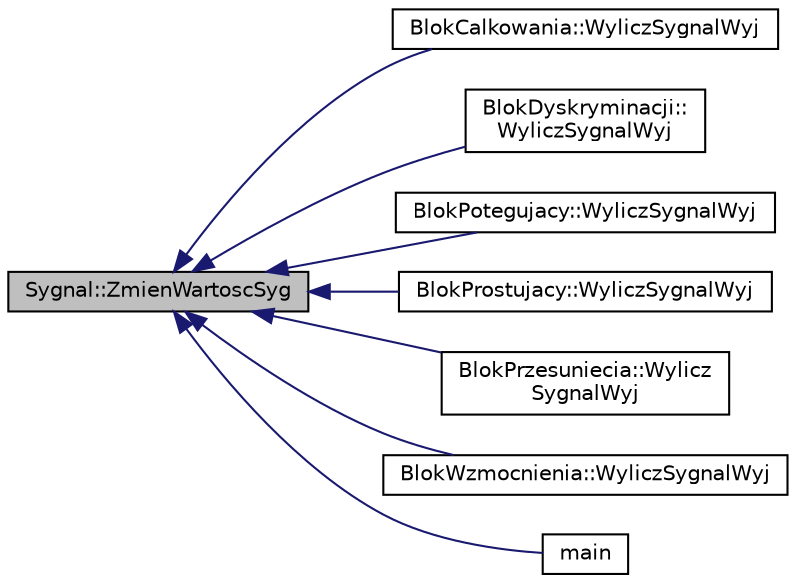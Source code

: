 digraph "Sygnal::ZmienWartoscSyg"
{
  edge [fontname="Helvetica",fontsize="10",labelfontname="Helvetica",labelfontsize="10"];
  node [fontname="Helvetica",fontsize="10",shape=record];
  rankdir="LR";
  Node1 [label="Sygnal::ZmienWartoscSyg",height=0.2,width=0.4,color="black", fillcolor="grey75", style="filled" fontcolor="black"];
  Node1 -> Node2 [dir="back",color="midnightblue",fontsize="10",style="solid",fontname="Helvetica"];
  Node2 [label="BlokCalkowania::WyliczSygnalWyj",height=0.2,width=0.4,color="black", fillcolor="white", style="filled",URL="$class_blok_calkowania.html#a3efb05ae0d12b692ba92446e16cfdce8",tooltip="Wylicza wartość sygnału wyjściowego. "];
  Node1 -> Node3 [dir="back",color="midnightblue",fontsize="10",style="solid",fontname="Helvetica"];
  Node3 [label="BlokDyskryminacji::\lWyliczSygnalWyj",height=0.2,width=0.4,color="black", fillcolor="white", style="filled",URL="$class_blok_dyskryminacji.html#a80427257e9ddf17c31f2c61cf29364bf",tooltip="Wylicza wartość sygnału wyjściowego. "];
  Node1 -> Node4 [dir="back",color="midnightblue",fontsize="10",style="solid",fontname="Helvetica"];
  Node4 [label="BlokPotegujacy::WyliczSygnalWyj",height=0.2,width=0.4,color="black", fillcolor="white", style="filled",URL="$class_blok_potegujacy.html#acc2908c2f2545d249397f223f9d254d5",tooltip="Wylicza wartość sygnału wyjściowego. "];
  Node1 -> Node5 [dir="back",color="midnightblue",fontsize="10",style="solid",fontname="Helvetica"];
  Node5 [label="BlokProstujacy::WyliczSygnalWyj",height=0.2,width=0.4,color="black", fillcolor="white", style="filled",URL="$class_blok_prostujacy.html#abf5c8bee62a8da13c252167e94b8d55a",tooltip="Wylicza wartość sygnału wyjściowego. "];
  Node1 -> Node6 [dir="back",color="midnightblue",fontsize="10",style="solid",fontname="Helvetica"];
  Node6 [label="BlokPrzesuniecia::Wylicz\lSygnalWyj",height=0.2,width=0.4,color="black", fillcolor="white", style="filled",URL="$class_blok_przesuniecia.html#a5f58fe42cbaeb5b214d92226fe47df91",tooltip="Wylicza wartość sygnału wyjściowego. "];
  Node1 -> Node7 [dir="back",color="midnightblue",fontsize="10",style="solid",fontname="Helvetica"];
  Node7 [label="BlokWzmocnienia::WyliczSygnalWyj",height=0.2,width=0.4,color="black", fillcolor="white", style="filled",URL="$class_blok_wzmocnienia.html#a874fbfb999b822d626056300d617298e",tooltip="Wylicza wartość sygnału wyjściowego. "];
  Node1 -> Node8 [dir="back",color="midnightblue",fontsize="10",style="solid",fontname="Helvetica"];
  Node8 [label="main",height=0.2,width=0.4,color="black", fillcolor="white", style="filled",URL="$main_8cpp.html#a3c04138a5bfe5d72780bb7e82a18e627"];
}
